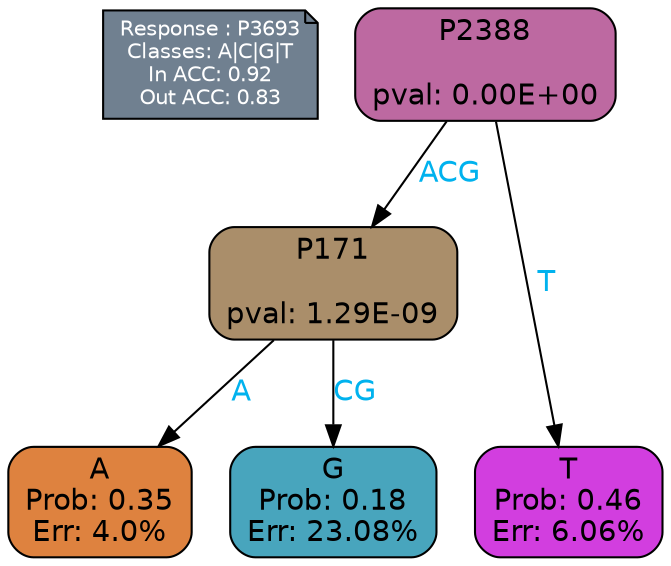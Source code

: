 digraph Tree {
node [shape=box, style="filled, rounded", color="black", fontname=helvetica] ;
graph [ranksep=equally, splines=polylines, bgcolor=transparent, dpi=600] ;
edge [fontname=helvetica] ;
LEGEND [label="Response : P3693
Classes: A|C|G|T
In ACC: 0.92
Out ACC: 0.83
",shape=note,align=left,style=filled,fillcolor="slategray",fontcolor="white",fontsize=10];1 [label="P2388

pval: 0.00E+00", fillcolor="#bd69a1"] ;
2 [label="P171

pval: 1.29E-09", fillcolor="#aa8e6a"] ;
3 [label="A
Prob: 0.35
Err: 4.0%", fillcolor="#de823f"] ;
4 [label="G
Prob: 0.18
Err: 23.08%", fillcolor="#48a5bd"] ;
5 [label="T
Prob: 0.46
Err: 6.06%", fillcolor="#d23edf"] ;
1 -> 2 [label="ACG",fontcolor=deepskyblue2] ;
1 -> 5 [label="T",fontcolor=deepskyblue2] ;
2 -> 3 [label="A",fontcolor=deepskyblue2] ;
2 -> 4 [label="CG",fontcolor=deepskyblue2] ;
{rank = same; 3;4;5;}{rank = same; LEGEND;1;}}